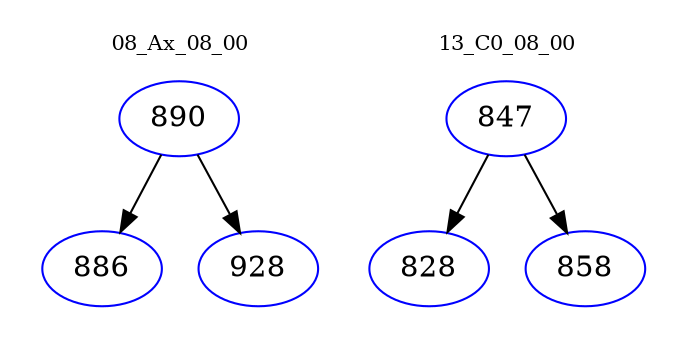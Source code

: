digraph{
subgraph cluster_0 {
color = white
label = "08_Ax_08_00";
fontsize=10;
T0_890 [label="890", color="blue"]
T0_890 -> T0_886 [color="black"]
T0_886 [label="886", color="blue"]
T0_890 -> T0_928 [color="black"]
T0_928 [label="928", color="blue"]
}
subgraph cluster_1 {
color = white
label = "13_C0_08_00";
fontsize=10;
T1_847 [label="847", color="blue"]
T1_847 -> T1_828 [color="black"]
T1_828 [label="828", color="blue"]
T1_847 -> T1_858 [color="black"]
T1_858 [label="858", color="blue"]
}
}
